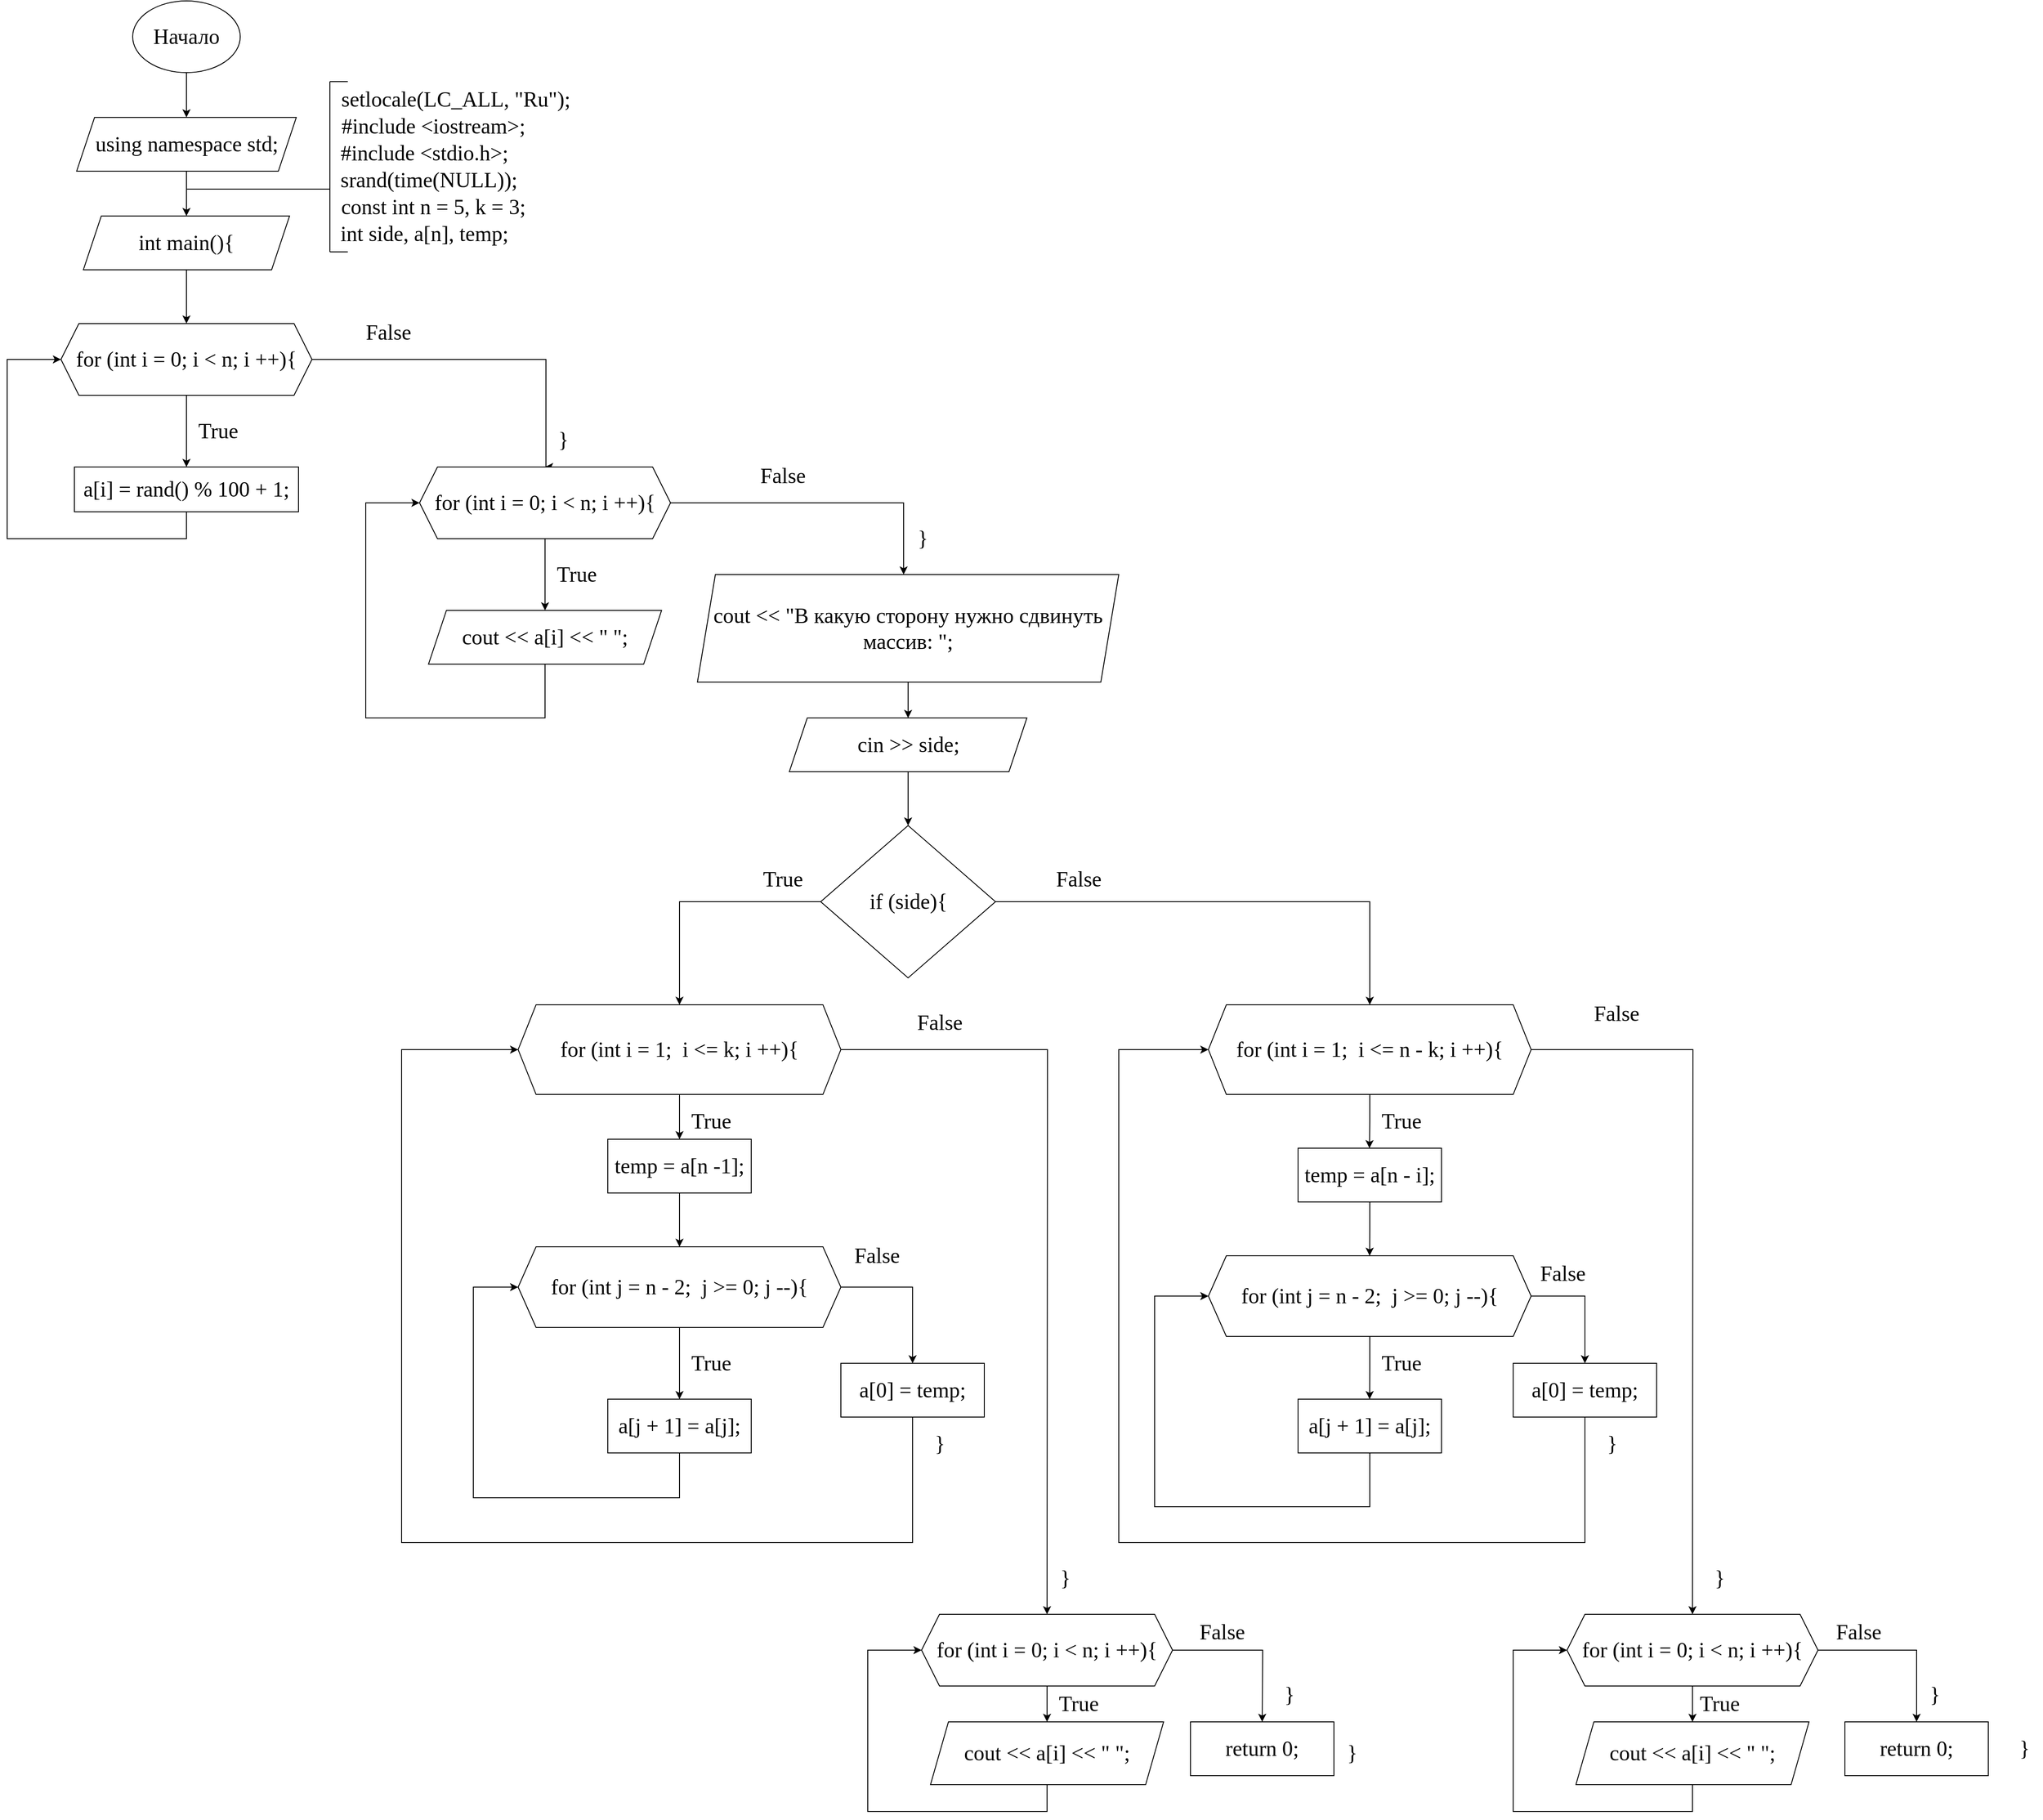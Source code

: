 <mxfile version="22.1.2" type="device">
  <diagram name="Страница — 1" id="eVEsZcw3MUEaS9acljYa">
    <mxGraphModel dx="1884" dy="1107" grid="1" gridSize="10" guides="1" tooltips="1" connect="1" arrows="1" fold="1" page="1" pageScale="1" pageWidth="827" pageHeight="1169" math="0" shadow="0">
      <root>
        <mxCell id="0" />
        <mxCell id="1" parent="0" />
        <mxCell id="zHHLwWhvpyaCA2TflrLo-2" style="edgeStyle=orthogonalEdgeStyle;rounded=0;orthogonalLoop=1;jettySize=auto;html=1;exitX=0.5;exitY=1;exitDx=0;exitDy=0;fontFamily=Times New Roman;fontSize=24;fontColor=default;" edge="1" parent="1" source="zHHLwWhvpyaCA2TflrLo-1" target="zHHLwWhvpyaCA2TflrLo-3">
          <mxGeometry relative="1" as="geometry">
            <mxPoint x="400" y="440" as="targetPoint" />
          </mxGeometry>
        </mxCell>
        <mxCell id="zHHLwWhvpyaCA2TflrLo-1" value="&lt;font style=&quot;font-size: 24px;&quot;&gt;Начало&lt;/font&gt;" style="ellipse;whiteSpace=wrap;html=1;fontFamily=Times New Roman;fontSize=24;" vertex="1" parent="1">
          <mxGeometry x="340" y="320" width="120" height="80" as="geometry" />
        </mxCell>
        <mxCell id="zHHLwWhvpyaCA2TflrLo-4" style="edgeStyle=orthogonalEdgeStyle;rounded=0;orthogonalLoop=1;jettySize=auto;html=1;fontFamily=Times New Roman;fontSize=24;fontColor=default;" edge="1" parent="1" source="zHHLwWhvpyaCA2TflrLo-3">
          <mxGeometry relative="1" as="geometry">
            <mxPoint x="400" y="560" as="targetPoint" />
          </mxGeometry>
        </mxCell>
        <mxCell id="zHHLwWhvpyaCA2TflrLo-3" value="using namespace std;" style="shape=parallelogram;perimeter=parallelogramPerimeter;whiteSpace=wrap;html=1;fixedSize=1;strokeColor=default;align=center;verticalAlign=middle;fontFamily=Times New Roman;fontSize=24;fontColor=default;fillColor=default;" vertex="1" parent="1">
          <mxGeometry x="277.5" y="450" width="245" height="60" as="geometry" />
        </mxCell>
        <mxCell id="zHHLwWhvpyaCA2TflrLo-17" style="edgeStyle=orthogonalEdgeStyle;rounded=0;orthogonalLoop=1;jettySize=auto;html=1;exitX=0.5;exitY=1;exitDx=0;exitDy=0;fontFamily=Times New Roman;fontSize=24;fontColor=default;" edge="1" parent="1" source="zHHLwWhvpyaCA2TflrLo-5">
          <mxGeometry relative="1" as="geometry">
            <mxPoint x="400" y="680" as="targetPoint" />
          </mxGeometry>
        </mxCell>
        <mxCell id="zHHLwWhvpyaCA2TflrLo-5" value="int main(){" style="shape=parallelogram;perimeter=parallelogramPerimeter;whiteSpace=wrap;html=1;fixedSize=1;strokeColor=default;align=center;verticalAlign=middle;fontFamily=Times New Roman;fontSize=24;fontColor=default;fillColor=default;" vertex="1" parent="1">
          <mxGeometry x="285" y="560" width="230" height="60" as="geometry" />
        </mxCell>
        <mxCell id="zHHLwWhvpyaCA2TflrLo-6" value="" style="endArrow=none;html=1;rounded=0;fontFamily=Times New Roman;fontSize=24;fontColor=default;" edge="1" parent="1">
          <mxGeometry width="50" height="50" relative="1" as="geometry">
            <mxPoint x="400" y="530" as="sourcePoint" />
            <mxPoint x="560" y="530" as="targetPoint" />
          </mxGeometry>
        </mxCell>
        <mxCell id="zHHLwWhvpyaCA2TflrLo-7" value="" style="endArrow=none;html=1;rounded=0;fontFamily=Times New Roman;fontSize=24;fontColor=default;" edge="1" parent="1">
          <mxGeometry width="50" height="50" relative="1" as="geometry">
            <mxPoint x="560" y="600" as="sourcePoint" />
            <mxPoint x="560" y="410" as="targetPoint" />
          </mxGeometry>
        </mxCell>
        <mxCell id="zHHLwWhvpyaCA2TflrLo-8" value="" style="endArrow=none;html=1;rounded=0;fontFamily=Times New Roman;fontSize=24;fontColor=default;" edge="1" parent="1">
          <mxGeometry width="50" height="50" relative="1" as="geometry">
            <mxPoint x="560" y="410" as="sourcePoint" />
            <mxPoint x="580" y="410" as="targetPoint" />
          </mxGeometry>
        </mxCell>
        <mxCell id="zHHLwWhvpyaCA2TflrLo-9" value="" style="endArrow=none;html=1;rounded=0;fontFamily=Times New Roman;fontSize=24;fontColor=default;" edge="1" parent="1">
          <mxGeometry width="50" height="50" relative="1" as="geometry">
            <mxPoint x="560" y="600" as="sourcePoint" />
            <mxPoint x="580" y="600" as="targetPoint" />
          </mxGeometry>
        </mxCell>
        <mxCell id="zHHLwWhvpyaCA2TflrLo-10" value="#include &amp;lt;iostream&amp;gt;;" style="text;html=1;align=center;verticalAlign=middle;resizable=0;points=[];autosize=1;strokeColor=none;fillColor=none;fontSize=24;fontFamily=Times New Roman;fontColor=default;" vertex="1" parent="1">
          <mxGeometry x="560" y="440" width="230" height="40" as="geometry" />
        </mxCell>
        <mxCell id="zHHLwWhvpyaCA2TflrLo-11" value="#include &amp;lt;stdio.h&amp;gt;;" style="text;html=1;align=center;verticalAlign=middle;resizable=0;points=[];autosize=1;strokeColor=none;fillColor=none;fontSize=24;fontFamily=Times New Roman;fontColor=default;" vertex="1" parent="1">
          <mxGeometry x="560" y="470" width="210" height="40" as="geometry" />
        </mxCell>
        <mxCell id="zHHLwWhvpyaCA2TflrLo-12" value="srand(time(NULL));" style="text;html=1;align=center;verticalAlign=middle;resizable=0;points=[];autosize=1;strokeColor=none;fillColor=none;fontSize=24;fontFamily=Times New Roman;fontColor=default;" vertex="1" parent="1">
          <mxGeometry x="560" y="500" width="220" height="40" as="geometry" />
        </mxCell>
        <mxCell id="zHHLwWhvpyaCA2TflrLo-13" value="const int n = 5, k = 3;" style="text;html=1;align=center;verticalAlign=middle;resizable=0;points=[];autosize=1;strokeColor=none;fillColor=none;fontSize=24;fontFamily=Times New Roman;fontColor=default;" vertex="1" parent="1">
          <mxGeometry x="560" y="530" width="230" height="40" as="geometry" />
        </mxCell>
        <mxCell id="zHHLwWhvpyaCA2TflrLo-14" value="int side, a[n], temp;" style="text;html=1;align=center;verticalAlign=middle;resizable=0;points=[];autosize=1;strokeColor=none;fillColor=none;fontSize=24;fontFamily=Times New Roman;fontColor=default;" vertex="1" parent="1">
          <mxGeometry x="560" y="560" width="210" height="40" as="geometry" />
        </mxCell>
        <mxCell id="zHHLwWhvpyaCA2TflrLo-16" value="setlocale(LC_ALL, &quot;Ru&quot;);" style="text;html=1;align=center;verticalAlign=middle;resizable=0;points=[];autosize=1;strokeColor=none;fillColor=none;fontSize=24;fontFamily=Times New Roman;fontColor=default;" vertex="1" parent="1">
          <mxGeometry x="560" y="410" width="280" height="40" as="geometry" />
        </mxCell>
        <mxCell id="zHHLwWhvpyaCA2TflrLo-19" style="edgeStyle=orthogonalEdgeStyle;rounded=0;orthogonalLoop=1;jettySize=auto;html=1;exitX=0.5;exitY=1;exitDx=0;exitDy=0;fontFamily=Times New Roman;fontSize=24;fontColor=default;" edge="1" parent="1" source="zHHLwWhvpyaCA2TflrLo-18">
          <mxGeometry relative="1" as="geometry">
            <mxPoint x="400" y="840" as="targetPoint" />
          </mxGeometry>
        </mxCell>
        <mxCell id="zHHLwWhvpyaCA2TflrLo-23" style="edgeStyle=orthogonalEdgeStyle;rounded=0;orthogonalLoop=1;jettySize=auto;html=1;exitX=1;exitY=0.5;exitDx=0;exitDy=0;fontFamily=Times New Roman;fontSize=24;fontColor=default;" edge="1" parent="1">
          <mxGeometry relative="1" as="geometry">
            <mxPoint x="800" y="840" as="targetPoint" />
            <mxPoint x="380.0" y="720" as="sourcePoint" />
            <Array as="points">
              <mxPoint x="801" y="720" />
              <mxPoint x="801" y="840" />
            </Array>
          </mxGeometry>
        </mxCell>
        <mxCell id="zHHLwWhvpyaCA2TflrLo-18" value="for (int i = 0; i &amp;lt; n; i ++){" style="shape=hexagon;perimeter=hexagonPerimeter2;whiteSpace=wrap;html=1;fixedSize=1;strokeColor=default;align=center;verticalAlign=middle;fontFamily=Times New Roman;fontSize=24;fontColor=default;fillColor=default;" vertex="1" parent="1">
          <mxGeometry x="260" y="680" width="280" height="80" as="geometry" />
        </mxCell>
        <mxCell id="zHHLwWhvpyaCA2TflrLo-20" value="True" style="text;html=1;align=center;verticalAlign=middle;resizable=0;points=[];autosize=1;strokeColor=none;fillColor=none;fontSize=24;fontFamily=Times New Roman;fontColor=default;" vertex="1" parent="1">
          <mxGeometry x="400" y="780" width="70" height="40" as="geometry" />
        </mxCell>
        <mxCell id="zHHLwWhvpyaCA2TflrLo-22" style="edgeStyle=orthogonalEdgeStyle;rounded=0;orthogonalLoop=1;jettySize=auto;html=1;exitX=0.5;exitY=1;exitDx=0;exitDy=0;entryX=0;entryY=0.5;entryDx=0;entryDy=0;fontFamily=Times New Roman;fontSize=24;fontColor=default;" edge="1" parent="1" source="zHHLwWhvpyaCA2TflrLo-21" target="zHHLwWhvpyaCA2TflrLo-18">
          <mxGeometry relative="1" as="geometry">
            <Array as="points">
              <mxPoint x="400" y="920" />
              <mxPoint x="200" y="920" />
              <mxPoint x="200" y="720" />
            </Array>
          </mxGeometry>
        </mxCell>
        <mxCell id="zHHLwWhvpyaCA2TflrLo-21" value="a[i] = rand() % 100 + 1;" style="rounded=0;whiteSpace=wrap;html=1;strokeColor=default;align=center;verticalAlign=middle;fontFamily=Times New Roman;fontSize=24;fontColor=default;fillColor=default;" vertex="1" parent="1">
          <mxGeometry x="275" y="840" width="250" height="50" as="geometry" />
        </mxCell>
        <mxCell id="zHHLwWhvpyaCA2TflrLo-24" value="False" style="text;html=1;align=center;verticalAlign=middle;resizable=0;points=[];autosize=1;strokeColor=none;fillColor=none;fontSize=24;fontFamily=Times New Roman;fontColor=default;" vertex="1" parent="1">
          <mxGeometry x="590" y="670" width="70" height="40" as="geometry" />
        </mxCell>
        <mxCell id="zHHLwWhvpyaCA2TflrLo-27" value="" style="edgeStyle=orthogonalEdgeStyle;rounded=0;orthogonalLoop=1;jettySize=auto;html=1;fontFamily=Times New Roman;fontSize=24;fontColor=default;" edge="1" parent="1" source="zHHLwWhvpyaCA2TflrLo-25" target="zHHLwWhvpyaCA2TflrLo-26">
          <mxGeometry relative="1" as="geometry" />
        </mxCell>
        <mxCell id="zHHLwWhvpyaCA2TflrLo-31" style="edgeStyle=orthogonalEdgeStyle;rounded=0;orthogonalLoop=1;jettySize=auto;html=1;exitX=1;exitY=0.5;exitDx=0;exitDy=0;fontFamily=Times New Roman;fontSize=24;fontColor=default;" edge="1" parent="1" source="zHHLwWhvpyaCA2TflrLo-25">
          <mxGeometry relative="1" as="geometry">
            <mxPoint x="1200" y="960" as="targetPoint" />
            <Array as="points">
              <mxPoint x="1200" y="880" />
            </Array>
          </mxGeometry>
        </mxCell>
        <mxCell id="zHHLwWhvpyaCA2TflrLo-25" value="for (int i = 0; i &amp;lt; n; i ++){" style="shape=hexagon;perimeter=hexagonPerimeter2;whiteSpace=wrap;html=1;fixedSize=1;strokeColor=default;align=center;verticalAlign=middle;fontFamily=Times New Roman;fontSize=24;fontColor=default;fillColor=default;" vertex="1" parent="1">
          <mxGeometry x="660" y="840" width="280" height="80" as="geometry" />
        </mxCell>
        <mxCell id="zHHLwWhvpyaCA2TflrLo-28" style="edgeStyle=orthogonalEdgeStyle;rounded=0;orthogonalLoop=1;jettySize=auto;html=1;exitX=0.5;exitY=1;exitDx=0;exitDy=0;entryX=0;entryY=0.5;entryDx=0;entryDy=0;fontFamily=Times New Roman;fontSize=24;fontColor=default;" edge="1" parent="1" source="zHHLwWhvpyaCA2TflrLo-26" target="zHHLwWhvpyaCA2TflrLo-25">
          <mxGeometry relative="1" as="geometry">
            <Array as="points">
              <mxPoint x="800" y="1120" />
              <mxPoint x="600" y="1120" />
              <mxPoint x="600" y="880" />
            </Array>
          </mxGeometry>
        </mxCell>
        <mxCell id="zHHLwWhvpyaCA2TflrLo-26" value="cout &amp;lt;&amp;lt; a[i] &amp;lt;&amp;lt; &quot; &quot;;" style="shape=parallelogram;perimeter=parallelogramPerimeter;whiteSpace=wrap;html=1;fixedSize=1;fontSize=24;fontFamily=Times New Roman;" vertex="1" parent="1">
          <mxGeometry x="670" y="1000" width="260" height="60" as="geometry" />
        </mxCell>
        <mxCell id="zHHLwWhvpyaCA2TflrLo-30" value="True" style="text;html=1;align=center;verticalAlign=middle;resizable=0;points=[];autosize=1;strokeColor=none;fillColor=none;fontSize=24;fontFamily=Times New Roman;fontColor=default;" vertex="1" parent="1">
          <mxGeometry x="800" y="940" width="70" height="40" as="geometry" />
        </mxCell>
        <mxCell id="zHHLwWhvpyaCA2TflrLo-32" value="False" style="text;html=1;align=center;verticalAlign=middle;resizable=0;points=[];autosize=1;strokeColor=none;fillColor=none;fontSize=24;fontFamily=Times New Roman;fontColor=default;" vertex="1" parent="1">
          <mxGeometry x="1030" y="830" width="70" height="40" as="geometry" />
        </mxCell>
        <mxCell id="zHHLwWhvpyaCA2TflrLo-36" value="" style="edgeStyle=orthogonalEdgeStyle;rounded=0;orthogonalLoop=1;jettySize=auto;html=1;fontFamily=Times New Roman;fontSize=24;fontColor=default;" edge="1" parent="1" source="zHHLwWhvpyaCA2TflrLo-34" target="zHHLwWhvpyaCA2TflrLo-35">
          <mxGeometry relative="1" as="geometry" />
        </mxCell>
        <mxCell id="zHHLwWhvpyaCA2TflrLo-34" value="cout &amp;lt;&amp;lt; &quot;В какую сторону нужно сдвинуть массив: &quot;;" style="shape=parallelogram;perimeter=parallelogramPerimeter;whiteSpace=wrap;html=1;fixedSize=1;strokeColor=default;align=center;verticalAlign=middle;fontFamily=Times New Roman;fontSize=24;fontColor=default;fillColor=default;" vertex="1" parent="1">
          <mxGeometry x="970" y="960" width="470" height="120" as="geometry" />
        </mxCell>
        <mxCell id="zHHLwWhvpyaCA2TflrLo-38" value="" style="edgeStyle=orthogonalEdgeStyle;rounded=0;orthogonalLoop=1;jettySize=auto;html=1;fontFamily=Times New Roman;fontSize=24;fontColor=default;" edge="1" parent="1" source="zHHLwWhvpyaCA2TflrLo-35" target="zHHLwWhvpyaCA2TflrLo-37">
          <mxGeometry relative="1" as="geometry" />
        </mxCell>
        <mxCell id="zHHLwWhvpyaCA2TflrLo-35" value="cin &amp;gt;&amp;gt; side;" style="shape=parallelogram;perimeter=parallelogramPerimeter;whiteSpace=wrap;html=1;fixedSize=1;fontSize=24;fontFamily=Times New Roman;" vertex="1" parent="1">
          <mxGeometry x="1072.5" y="1120" width="265" height="60" as="geometry" />
        </mxCell>
        <mxCell id="zHHLwWhvpyaCA2TflrLo-39" style="edgeStyle=orthogonalEdgeStyle;rounded=0;orthogonalLoop=1;jettySize=auto;html=1;exitX=0;exitY=0.5;exitDx=0;exitDy=0;fontFamily=Times New Roman;fontSize=24;fontColor=default;entryX=0.5;entryY=0;entryDx=0;entryDy=0;" edge="1" parent="1" source="zHHLwWhvpyaCA2TflrLo-37" target="zHHLwWhvpyaCA2TflrLo-43">
          <mxGeometry relative="1" as="geometry">
            <mxPoint x="1010" y="1430" as="targetPoint" />
            <Array as="points">
              <mxPoint x="950" y="1325" />
            </Array>
          </mxGeometry>
        </mxCell>
        <mxCell id="zHHLwWhvpyaCA2TflrLo-58" style="edgeStyle=orthogonalEdgeStyle;rounded=0;orthogonalLoop=1;jettySize=auto;html=1;exitX=1;exitY=0.5;exitDx=0;exitDy=0;fontFamily=Times New Roman;fontSize=24;fontColor=default;" edge="1" parent="1" source="zHHLwWhvpyaCA2TflrLo-37">
          <mxGeometry relative="1" as="geometry">
            <mxPoint x="1720" y="1440" as="targetPoint" />
            <Array as="points">
              <mxPoint x="1720" y="1325" />
              <mxPoint x="1720" y="1440" />
            </Array>
          </mxGeometry>
        </mxCell>
        <mxCell id="zHHLwWhvpyaCA2TflrLo-37" value="if (side){" style="rhombus;whiteSpace=wrap;html=1;fontSize=24;fontFamily=Times New Roman;" vertex="1" parent="1">
          <mxGeometry x="1107.5" y="1240" width="195" height="170" as="geometry" />
        </mxCell>
        <mxCell id="zHHLwWhvpyaCA2TflrLo-40" value="True" style="text;html=1;align=center;verticalAlign=middle;resizable=0;points=[];autosize=1;strokeColor=none;fillColor=none;fontSize=24;fontFamily=Times New Roman;fontColor=default;" vertex="1" parent="1">
          <mxGeometry x="1030" y="1280" width="70" height="40" as="geometry" />
        </mxCell>
        <mxCell id="zHHLwWhvpyaCA2TflrLo-41" value="temp = a[n -1];" style="whiteSpace=wrap;html=1;strokeColor=default;align=center;verticalAlign=middle;fontFamily=Times New Roman;fontSize=24;fontColor=default;fillColor=default;" vertex="1" parent="1">
          <mxGeometry x="870" y="1590" width="160" height="60" as="geometry" />
        </mxCell>
        <mxCell id="zHHLwWhvpyaCA2TflrLo-74" style="edgeStyle=orthogonalEdgeStyle;rounded=0;orthogonalLoop=1;jettySize=auto;html=1;exitX=1;exitY=0.5;exitDx=0;exitDy=0;fontFamily=Times New Roman;fontSize=24;fontColor=default;" edge="1" parent="1" source="zHHLwWhvpyaCA2TflrLo-43">
          <mxGeometry relative="1" as="geometry">
            <mxPoint x="1360" y="2120" as="targetPoint" />
          </mxGeometry>
        </mxCell>
        <mxCell id="zHHLwWhvpyaCA2TflrLo-43" value="for (int i = 1;&amp;nbsp; i &amp;lt;= k; i ++){" style="shape=hexagon;perimeter=hexagonPerimeter2;whiteSpace=wrap;html=1;fixedSize=1;strokeColor=default;align=center;verticalAlign=middle;fontFamily=Times New Roman;fontSize=24;fontColor=default;fillColor=default;" vertex="1" parent="1">
          <mxGeometry x="770" y="1440" width="360" height="100" as="geometry" />
        </mxCell>
        <mxCell id="zHHLwWhvpyaCA2TflrLo-44" style="edgeStyle=orthogonalEdgeStyle;rounded=0;orthogonalLoop=1;jettySize=auto;html=1;exitX=0.5;exitY=1;exitDx=0;exitDy=0;entryX=0.5;entryY=0;entryDx=0;entryDy=0;fontFamily=Times New Roman;fontSize=24;fontColor=default;" edge="1" parent="1" source="zHHLwWhvpyaCA2TflrLo-43" target="zHHLwWhvpyaCA2TflrLo-41">
          <mxGeometry relative="1" as="geometry" />
        </mxCell>
        <mxCell id="zHHLwWhvpyaCA2TflrLo-45" value="True" style="text;html=1;align=center;verticalAlign=middle;resizable=0;points=[];autosize=1;strokeColor=none;fillColor=none;fontSize=24;fontFamily=Times New Roman;fontColor=default;" vertex="1" parent="1">
          <mxGeometry x="950" y="1550" width="70" height="40" as="geometry" />
        </mxCell>
        <mxCell id="zHHLwWhvpyaCA2TflrLo-49" style="edgeStyle=orthogonalEdgeStyle;rounded=0;orthogonalLoop=1;jettySize=auto;html=1;exitX=0.5;exitY=1;exitDx=0;exitDy=0;fontFamily=Times New Roman;fontSize=24;fontColor=default;entryX=0.5;entryY=0;entryDx=0;entryDy=0;" edge="1" parent="1" source="zHHLwWhvpyaCA2TflrLo-48" target="zHHLwWhvpyaCA2TflrLo-50">
          <mxGeometry relative="1" as="geometry">
            <mxPoint x="1400" y="1760" as="targetPoint" />
          </mxGeometry>
        </mxCell>
        <mxCell id="zHHLwWhvpyaCA2TflrLo-56" style="edgeStyle=orthogonalEdgeStyle;rounded=0;orthogonalLoop=1;jettySize=auto;html=1;exitX=1;exitY=0.5;exitDx=0;exitDy=0;entryX=0.5;entryY=0;entryDx=0;entryDy=0;fontFamily=Times New Roman;fontSize=24;fontColor=default;" edge="1" parent="1" source="zHHLwWhvpyaCA2TflrLo-48" target="zHHLwWhvpyaCA2TflrLo-53">
          <mxGeometry relative="1" as="geometry" />
        </mxCell>
        <mxCell id="zHHLwWhvpyaCA2TflrLo-48" value="for (int j = n - 2;&amp;nbsp; j &amp;gt;= 0; j --){" style="shape=hexagon;perimeter=hexagonPerimeter2;whiteSpace=wrap;html=1;fixedSize=1;strokeColor=default;align=center;verticalAlign=middle;fontFamily=Times New Roman;fontSize=24;fontColor=default;fillColor=default;" vertex="1" parent="1">
          <mxGeometry x="770" y="1710" width="360" height="90" as="geometry" />
        </mxCell>
        <mxCell id="zHHLwWhvpyaCA2TflrLo-51" style="edgeStyle=orthogonalEdgeStyle;rounded=0;orthogonalLoop=1;jettySize=auto;html=1;exitX=0.5;exitY=1;exitDx=0;exitDy=0;entryX=0;entryY=0.5;entryDx=0;entryDy=0;fontFamily=Times New Roman;fontSize=24;fontColor=default;" edge="1" parent="1" source="zHHLwWhvpyaCA2TflrLo-50" target="zHHLwWhvpyaCA2TflrLo-48">
          <mxGeometry relative="1" as="geometry">
            <Array as="points">
              <mxPoint x="950" y="1990" />
              <mxPoint x="720" y="1990" />
              <mxPoint x="720" y="1755" />
            </Array>
          </mxGeometry>
        </mxCell>
        <mxCell id="zHHLwWhvpyaCA2TflrLo-50" value="a[j + 1] = a[j];" style="whiteSpace=wrap;html=1;strokeColor=default;align=center;verticalAlign=middle;fontFamily=Times New Roman;fontSize=24;fontColor=default;fillColor=default;" vertex="1" parent="1">
          <mxGeometry x="870" y="1880" width="160" height="60" as="geometry" />
        </mxCell>
        <mxCell id="zHHLwWhvpyaCA2TflrLo-57" style="edgeStyle=orthogonalEdgeStyle;rounded=0;orthogonalLoop=1;jettySize=auto;html=1;exitX=0.5;exitY=1;exitDx=0;exitDy=0;entryX=0;entryY=0.5;entryDx=0;entryDy=0;fontFamily=Times New Roman;fontSize=24;fontColor=default;" edge="1" parent="1" source="zHHLwWhvpyaCA2TflrLo-53" target="zHHLwWhvpyaCA2TflrLo-43">
          <mxGeometry relative="1" as="geometry">
            <Array as="points">
              <mxPoint x="1210" y="2040" />
              <mxPoint x="640" y="2040" />
              <mxPoint x="640" y="1490" />
            </Array>
          </mxGeometry>
        </mxCell>
        <mxCell id="zHHLwWhvpyaCA2TflrLo-53" value="a[0] = temp;" style="whiteSpace=wrap;html=1;strokeColor=default;align=center;verticalAlign=middle;fontFamily=Times New Roman;fontSize=24;fontColor=default;fillColor=default;" vertex="1" parent="1">
          <mxGeometry x="1130" y="1840" width="160" height="60" as="geometry" />
        </mxCell>
        <mxCell id="zHHLwWhvpyaCA2TflrLo-55" style="edgeStyle=orthogonalEdgeStyle;rounded=0;orthogonalLoop=1;jettySize=auto;html=1;exitX=0.5;exitY=1;exitDx=0;exitDy=0;entryX=0.5;entryY=0;entryDx=0;entryDy=0;fontFamily=Times New Roman;fontSize=24;fontColor=default;" edge="1" parent="1" source="zHHLwWhvpyaCA2TflrLo-41" target="zHHLwWhvpyaCA2TflrLo-48">
          <mxGeometry relative="1" as="geometry" />
        </mxCell>
        <mxCell id="zHHLwWhvpyaCA2TflrLo-59" value="False" style="text;html=1;align=center;verticalAlign=middle;resizable=0;points=[];autosize=1;strokeColor=none;fillColor=none;fontSize=24;fontFamily=Times New Roman;fontColor=default;" vertex="1" parent="1">
          <mxGeometry x="1360" y="1280" width="70" height="40" as="geometry" />
        </mxCell>
        <mxCell id="zHHLwWhvpyaCA2TflrLo-61" style="edgeStyle=orthogonalEdgeStyle;rounded=0;orthogonalLoop=1;jettySize=auto;html=1;exitX=0.5;exitY=1;exitDx=0;exitDy=0;fontFamily=Times New Roman;fontSize=24;fontColor=default;" edge="1" parent="1" source="zHHLwWhvpyaCA2TflrLo-60">
          <mxGeometry relative="1" as="geometry">
            <mxPoint x="1719.636" y="1600" as="targetPoint" />
          </mxGeometry>
        </mxCell>
        <mxCell id="zHHLwWhvpyaCA2TflrLo-83" style="edgeStyle=orthogonalEdgeStyle;rounded=0;orthogonalLoop=1;jettySize=auto;html=1;exitX=1;exitY=0.5;exitDx=0;exitDy=0;fontFamily=Times New Roman;fontSize=24;fontColor=default;" edge="1" parent="1" source="zHHLwWhvpyaCA2TflrLo-60">
          <mxGeometry relative="1" as="geometry">
            <mxPoint x="2080" y="2120" as="targetPoint" />
          </mxGeometry>
        </mxCell>
        <mxCell id="zHHLwWhvpyaCA2TflrLo-60" value="for (int i = 1;&amp;nbsp; i &amp;lt;= n - k; i ++){" style="shape=hexagon;perimeter=hexagonPerimeter2;whiteSpace=wrap;html=1;fixedSize=1;strokeColor=default;align=center;verticalAlign=middle;fontFamily=Times New Roman;fontSize=24;fontColor=default;fillColor=default;" vertex="1" parent="1">
          <mxGeometry x="1540" y="1440" width="360" height="100" as="geometry" />
        </mxCell>
        <mxCell id="zHHLwWhvpyaCA2TflrLo-64" style="edgeStyle=orthogonalEdgeStyle;rounded=0;orthogonalLoop=1;jettySize=auto;html=1;exitX=0.5;exitY=1;exitDx=0;exitDy=0;fontFamily=Times New Roman;fontSize=24;fontColor=default;" edge="1" parent="1" source="zHHLwWhvpyaCA2TflrLo-62">
          <mxGeometry relative="1" as="geometry">
            <mxPoint x="1719.846" y="1720" as="targetPoint" />
          </mxGeometry>
        </mxCell>
        <mxCell id="zHHLwWhvpyaCA2TflrLo-62" value="temp = a[n - i];" style="whiteSpace=wrap;html=1;strokeColor=default;align=center;verticalAlign=middle;fontFamily=Times New Roman;fontSize=24;fontColor=default;fillColor=default;" vertex="1" parent="1">
          <mxGeometry x="1640" y="1600" width="160" height="60" as="geometry" />
        </mxCell>
        <mxCell id="zHHLwWhvpyaCA2TflrLo-63" value="True" style="text;html=1;align=center;verticalAlign=middle;resizable=0;points=[];autosize=1;strokeColor=none;fillColor=none;fontSize=24;fontFamily=Times New Roman;fontColor=default;" vertex="1" parent="1">
          <mxGeometry x="1720" y="1550" width="70" height="40" as="geometry" />
        </mxCell>
        <mxCell id="zHHLwWhvpyaCA2TflrLo-66" style="edgeStyle=orthogonalEdgeStyle;rounded=0;orthogonalLoop=1;jettySize=auto;html=1;exitX=0.5;exitY=1;exitDx=0;exitDy=0;fontFamily=Times New Roman;fontSize=24;fontColor=default;" edge="1" parent="1" source="zHHLwWhvpyaCA2TflrLo-65">
          <mxGeometry relative="1" as="geometry">
            <mxPoint x="1719.846" y="1880" as="targetPoint" />
          </mxGeometry>
        </mxCell>
        <mxCell id="zHHLwWhvpyaCA2TflrLo-70" style="edgeStyle=orthogonalEdgeStyle;rounded=0;orthogonalLoop=1;jettySize=auto;html=1;exitX=1;exitY=0.5;exitDx=0;exitDy=0;fontFamily=Times New Roman;fontSize=24;fontColor=default;" edge="1" parent="1" source="zHHLwWhvpyaCA2TflrLo-65">
          <mxGeometry relative="1" as="geometry">
            <mxPoint x="1960" y="1840" as="targetPoint" />
            <Array as="points">
              <mxPoint x="1960" y="1765" />
            </Array>
          </mxGeometry>
        </mxCell>
        <mxCell id="zHHLwWhvpyaCA2TflrLo-65" value="for (int j = n - 2;&amp;nbsp; j &amp;gt;= 0; j --){" style="shape=hexagon;perimeter=hexagonPerimeter2;whiteSpace=wrap;html=1;fixedSize=1;strokeColor=default;align=center;verticalAlign=middle;fontFamily=Times New Roman;fontSize=24;fontColor=default;fillColor=default;" vertex="1" parent="1">
          <mxGeometry x="1540" y="1720" width="360" height="90" as="geometry" />
        </mxCell>
        <mxCell id="zHHLwWhvpyaCA2TflrLo-68" style="edgeStyle=orthogonalEdgeStyle;rounded=0;orthogonalLoop=1;jettySize=auto;html=1;exitX=0.5;exitY=1;exitDx=0;exitDy=0;entryX=0;entryY=0.5;entryDx=0;entryDy=0;fontFamily=Times New Roman;fontSize=24;fontColor=default;" edge="1" parent="1" source="zHHLwWhvpyaCA2TflrLo-67" target="zHHLwWhvpyaCA2TflrLo-65">
          <mxGeometry relative="1" as="geometry">
            <Array as="points">
              <mxPoint x="1720" y="2000" />
              <mxPoint x="1480" y="2000" />
              <mxPoint x="1480" y="1765" />
            </Array>
          </mxGeometry>
        </mxCell>
        <mxCell id="zHHLwWhvpyaCA2TflrLo-67" value="a[j + 1] = a[j];" style="whiteSpace=wrap;html=1;strokeColor=default;align=center;verticalAlign=middle;fontFamily=Times New Roman;fontSize=24;fontColor=default;fillColor=default;" vertex="1" parent="1">
          <mxGeometry x="1640" y="1880" width="160" height="60" as="geometry" />
        </mxCell>
        <mxCell id="zHHLwWhvpyaCA2TflrLo-69" value="True" style="text;html=1;align=center;verticalAlign=middle;resizable=0;points=[];autosize=1;strokeColor=none;fillColor=none;fontSize=24;fontFamily=Times New Roman;fontColor=default;" vertex="1" parent="1">
          <mxGeometry x="1720" y="1820" width="70" height="40" as="geometry" />
        </mxCell>
        <mxCell id="zHHLwWhvpyaCA2TflrLo-72" style="edgeStyle=orthogonalEdgeStyle;rounded=0;orthogonalLoop=1;jettySize=auto;html=1;exitX=0.5;exitY=1;exitDx=0;exitDy=0;entryX=0;entryY=0.5;entryDx=0;entryDy=0;fontFamily=Times New Roman;fontSize=24;fontColor=default;" edge="1" parent="1" source="zHHLwWhvpyaCA2TflrLo-71" target="zHHLwWhvpyaCA2TflrLo-60">
          <mxGeometry relative="1" as="geometry">
            <Array as="points">
              <mxPoint x="1960" y="2040" />
              <mxPoint x="1440" y="2040" />
              <mxPoint x="1440" y="1490" />
            </Array>
          </mxGeometry>
        </mxCell>
        <mxCell id="zHHLwWhvpyaCA2TflrLo-71" value="a[0] = temp;" style="whiteSpace=wrap;html=1;strokeColor=default;align=center;verticalAlign=middle;fontFamily=Times New Roman;fontSize=24;fontColor=default;fillColor=default;" vertex="1" parent="1">
          <mxGeometry x="1880" y="1840" width="160" height="60" as="geometry" />
        </mxCell>
        <mxCell id="zHHLwWhvpyaCA2TflrLo-75" value="False" style="text;html=1;align=center;verticalAlign=middle;resizable=0;points=[];autosize=1;strokeColor=none;fillColor=none;fontSize=24;fontFamily=Times New Roman;fontColor=default;" vertex="1" parent="1">
          <mxGeometry x="1205" y="1440" width="70" height="40" as="geometry" />
        </mxCell>
        <mxCell id="zHHLwWhvpyaCA2TflrLo-77" style="edgeStyle=orthogonalEdgeStyle;rounded=0;orthogonalLoop=1;jettySize=auto;html=1;exitX=0.5;exitY=1;exitDx=0;exitDy=0;fontFamily=Times New Roman;fontSize=24;fontColor=default;" edge="1" parent="1" source="zHHLwWhvpyaCA2TflrLo-76">
          <mxGeometry relative="1" as="geometry">
            <mxPoint x="1360" y="2240" as="targetPoint" />
          </mxGeometry>
        </mxCell>
        <mxCell id="zHHLwWhvpyaCA2TflrLo-81" style="edgeStyle=orthogonalEdgeStyle;rounded=0;orthogonalLoop=1;jettySize=auto;html=1;exitX=1;exitY=0.5;exitDx=0;exitDy=0;fontFamily=Times New Roman;fontSize=24;fontColor=default;" edge="1" parent="1" source="zHHLwWhvpyaCA2TflrLo-76">
          <mxGeometry relative="1" as="geometry">
            <mxPoint x="1600" y="2240" as="targetPoint" />
          </mxGeometry>
        </mxCell>
        <mxCell id="zHHLwWhvpyaCA2TflrLo-76" value="for (int i = 0; i &amp;lt; n; i ++){" style="shape=hexagon;perimeter=hexagonPerimeter2;whiteSpace=wrap;html=1;fixedSize=1;strokeColor=default;align=center;verticalAlign=middle;fontFamily=Times New Roman;fontSize=24;fontColor=default;fillColor=default;" vertex="1" parent="1">
          <mxGeometry x="1220" y="2120" width="280" height="80" as="geometry" />
        </mxCell>
        <mxCell id="zHHLwWhvpyaCA2TflrLo-80" style="edgeStyle=orthogonalEdgeStyle;rounded=0;orthogonalLoop=1;jettySize=auto;html=1;exitX=0.5;exitY=1;exitDx=0;exitDy=0;entryX=0;entryY=0.5;entryDx=0;entryDy=0;fontFamily=Times New Roman;fontSize=24;fontColor=default;" edge="1" parent="1" source="zHHLwWhvpyaCA2TflrLo-78" target="zHHLwWhvpyaCA2TflrLo-76">
          <mxGeometry relative="1" as="geometry">
            <Array as="points">
              <mxPoint x="1360" y="2340" />
              <mxPoint x="1160" y="2340" />
              <mxPoint x="1160" y="2160" />
            </Array>
          </mxGeometry>
        </mxCell>
        <mxCell id="zHHLwWhvpyaCA2TflrLo-78" value="cout &amp;lt;&amp;lt; a[i] &amp;lt;&amp;lt; &quot; &quot;;" style="shape=parallelogram;perimeter=parallelogramPerimeter;whiteSpace=wrap;html=1;fixedSize=1;fontSize=24;fontFamily=Times New Roman;" vertex="1" parent="1">
          <mxGeometry x="1230" y="2240" width="260" height="70" as="geometry" />
        </mxCell>
        <mxCell id="zHHLwWhvpyaCA2TflrLo-82" value="return 0;" style="whiteSpace=wrap;html=1;strokeColor=default;align=center;verticalAlign=middle;fontFamily=Times New Roman;fontSize=24;fontColor=default;fillColor=default;" vertex="1" parent="1">
          <mxGeometry x="1520" y="2240" width="160" height="60" as="geometry" />
        </mxCell>
        <mxCell id="zHHLwWhvpyaCA2TflrLo-85" style="edgeStyle=orthogonalEdgeStyle;rounded=0;orthogonalLoop=1;jettySize=auto;html=1;exitX=0.5;exitY=1;exitDx=0;exitDy=0;fontFamily=Times New Roman;fontSize=24;fontColor=default;" edge="1" parent="1" source="zHHLwWhvpyaCA2TflrLo-84">
          <mxGeometry relative="1" as="geometry">
            <mxPoint x="2080" y="2240" as="targetPoint" />
          </mxGeometry>
        </mxCell>
        <mxCell id="zHHLwWhvpyaCA2TflrLo-88" style="edgeStyle=orthogonalEdgeStyle;rounded=0;orthogonalLoop=1;jettySize=auto;html=1;exitX=1;exitY=0.5;exitDx=0;exitDy=0;fontFamily=Times New Roman;fontSize=24;fontColor=default;entryX=0.5;entryY=0;entryDx=0;entryDy=0;" edge="1" parent="1" source="zHHLwWhvpyaCA2TflrLo-84" target="zHHLwWhvpyaCA2TflrLo-89">
          <mxGeometry relative="1" as="geometry">
            <mxPoint x="2330" y="2230" as="targetPoint" />
          </mxGeometry>
        </mxCell>
        <mxCell id="zHHLwWhvpyaCA2TflrLo-84" value="for (int i = 0; i &amp;lt; n; i ++){" style="shape=hexagon;perimeter=hexagonPerimeter2;whiteSpace=wrap;html=1;fixedSize=1;strokeColor=default;align=center;verticalAlign=middle;fontFamily=Times New Roman;fontSize=24;fontColor=default;fillColor=default;" vertex="1" parent="1">
          <mxGeometry x="1940" y="2120" width="280" height="80" as="geometry" />
        </mxCell>
        <mxCell id="zHHLwWhvpyaCA2TflrLo-87" style="edgeStyle=orthogonalEdgeStyle;rounded=0;orthogonalLoop=1;jettySize=auto;html=1;exitX=0.5;exitY=1;exitDx=0;exitDy=0;entryX=0;entryY=0.5;entryDx=0;entryDy=0;fontFamily=Times New Roman;fontSize=24;fontColor=default;" edge="1" parent="1" source="zHHLwWhvpyaCA2TflrLo-86" target="zHHLwWhvpyaCA2TflrLo-84">
          <mxGeometry relative="1" as="geometry">
            <Array as="points">
              <mxPoint x="2080" y="2340" />
              <mxPoint x="1880" y="2340" />
              <mxPoint x="1880" y="2160" />
            </Array>
          </mxGeometry>
        </mxCell>
        <mxCell id="zHHLwWhvpyaCA2TflrLo-86" value="cout &amp;lt;&amp;lt; a[i] &amp;lt;&amp;lt; &quot; &quot;;" style="shape=parallelogram;perimeter=parallelogramPerimeter;whiteSpace=wrap;html=1;fixedSize=1;fontSize=24;fontFamily=Times New Roman;" vertex="1" parent="1">
          <mxGeometry x="1950" y="2240" width="260" height="70" as="geometry" />
        </mxCell>
        <mxCell id="zHHLwWhvpyaCA2TflrLo-89" value="return 0;" style="whiteSpace=wrap;html=1;strokeColor=default;align=center;verticalAlign=middle;fontFamily=Times New Roman;fontSize=24;fontColor=default;fillColor=default;" vertex="1" parent="1">
          <mxGeometry x="2250" y="2240" width="160" height="60" as="geometry" />
        </mxCell>
        <mxCell id="zHHLwWhvpyaCA2TflrLo-90" value="False" style="text;html=1;align=center;verticalAlign=middle;resizable=0;points=[];autosize=1;strokeColor=none;fillColor=none;fontSize=24;fontFamily=Times New Roman;fontColor=default;" vertex="1" parent="1">
          <mxGeometry x="1960" y="1430" width="70" height="40" as="geometry" />
        </mxCell>
        <mxCell id="zHHLwWhvpyaCA2TflrLo-91" value="}" style="text;html=1;align=center;verticalAlign=middle;resizable=0;points=[];autosize=1;strokeColor=none;fillColor=none;fontSize=24;fontFamily=Times New Roman;fontColor=default;" vertex="1" parent="1">
          <mxGeometry x="800" y="790" width="40" height="40" as="geometry" />
        </mxCell>
        <mxCell id="zHHLwWhvpyaCA2TflrLo-92" value="}" style="text;html=1;align=center;verticalAlign=middle;resizable=0;points=[];autosize=1;strokeColor=none;fillColor=none;fontSize=24;fontFamily=Times New Roman;fontColor=default;" vertex="1" parent="1">
          <mxGeometry x="1201" y="900" width="40" height="40" as="geometry" />
        </mxCell>
        <mxCell id="zHHLwWhvpyaCA2TflrLo-93" value="True" style="text;html=1;align=center;verticalAlign=middle;resizable=0;points=[];autosize=1;strokeColor=none;fillColor=none;fontSize=24;fontFamily=Times New Roman;fontColor=default;" vertex="1" parent="1">
          <mxGeometry x="950" y="1820" width="70" height="40" as="geometry" />
        </mxCell>
        <mxCell id="zHHLwWhvpyaCA2TflrLo-95" value="}" style="text;html=1;align=center;verticalAlign=middle;resizable=0;points=[];autosize=1;strokeColor=none;fillColor=none;fontSize=24;fontFamily=Times New Roman;fontColor=default;" vertex="1" parent="1">
          <mxGeometry x="1360" y="2060" width="40" height="40" as="geometry" />
        </mxCell>
        <mxCell id="zHHLwWhvpyaCA2TflrLo-96" value="False" style="text;html=1;align=center;verticalAlign=middle;resizable=0;points=[];autosize=1;strokeColor=none;fillColor=none;fontSize=24;fontFamily=Times New Roman;fontColor=default;" vertex="1" parent="1">
          <mxGeometry x="1135" y="1700" width="70" height="40" as="geometry" />
        </mxCell>
        <mxCell id="zHHLwWhvpyaCA2TflrLo-97" value="}" style="text;html=1;align=center;verticalAlign=middle;resizable=0;points=[];autosize=1;strokeColor=none;fillColor=none;fontSize=24;fontFamily=Times New Roman;fontColor=default;" vertex="1" parent="1">
          <mxGeometry x="1220" y="1910" width="40" height="40" as="geometry" />
        </mxCell>
        <mxCell id="zHHLwWhvpyaCA2TflrLo-98" value="}" style="text;html=1;align=center;verticalAlign=middle;resizable=0;points=[];autosize=1;strokeColor=none;fillColor=none;fontSize=24;fontFamily=Times New Roman;fontColor=default;" vertex="1" parent="1">
          <mxGeometry x="1610" y="2190" width="40" height="40" as="geometry" />
        </mxCell>
        <mxCell id="zHHLwWhvpyaCA2TflrLo-99" value="}" style="text;html=1;align=center;verticalAlign=middle;resizable=0;points=[];autosize=1;strokeColor=none;fillColor=none;fontSize=24;fontFamily=Times New Roman;fontColor=default;" vertex="1" parent="1">
          <mxGeometry x="1680" y="2255" width="40" height="40" as="geometry" />
        </mxCell>
        <mxCell id="zHHLwWhvpyaCA2TflrLo-100" value="}" style="text;html=1;align=center;verticalAlign=middle;resizable=0;points=[];autosize=1;strokeColor=none;fillColor=none;fontSize=24;fontFamily=Times New Roman;fontColor=default;" vertex="1" parent="1">
          <mxGeometry x="1970" y="1910" width="40" height="40" as="geometry" />
        </mxCell>
        <mxCell id="zHHLwWhvpyaCA2TflrLo-101" value="}" style="text;html=1;align=center;verticalAlign=middle;resizable=0;points=[];autosize=1;strokeColor=none;fillColor=none;fontSize=24;fontFamily=Times New Roman;fontColor=default;" vertex="1" parent="1">
          <mxGeometry x="2090" y="2060" width="40" height="40" as="geometry" />
        </mxCell>
        <mxCell id="zHHLwWhvpyaCA2TflrLo-102" value="}" style="text;html=1;align=center;verticalAlign=middle;resizable=0;points=[];autosize=1;strokeColor=none;fillColor=none;fontSize=24;fontFamily=Times New Roman;fontColor=default;" vertex="1" parent="1">
          <mxGeometry x="2330" y="2190" width="40" height="40" as="geometry" />
        </mxCell>
        <mxCell id="zHHLwWhvpyaCA2TflrLo-103" value="}" style="text;html=1;align=center;verticalAlign=middle;resizable=0;points=[];autosize=1;strokeColor=none;fillColor=none;fontSize=24;fontFamily=Times New Roman;fontColor=default;" vertex="1" parent="1">
          <mxGeometry x="2430" y="2250" width="40" height="40" as="geometry" />
        </mxCell>
        <mxCell id="zHHLwWhvpyaCA2TflrLo-104" value="True" style="text;html=1;align=center;verticalAlign=middle;resizable=0;points=[];autosize=1;strokeColor=none;fillColor=none;fontSize=24;fontFamily=Times New Roman;fontColor=default;" vertex="1" parent="1">
          <mxGeometry x="1360" y="2200" width="70" height="40" as="geometry" />
        </mxCell>
        <mxCell id="zHHLwWhvpyaCA2TflrLo-105" value="False" style="text;html=1;align=center;verticalAlign=middle;resizable=0;points=[];autosize=1;strokeColor=none;fillColor=none;fontSize=24;fontFamily=Times New Roman;fontColor=default;" vertex="1" parent="1">
          <mxGeometry x="1900" y="1720" width="70" height="40" as="geometry" />
        </mxCell>
        <mxCell id="zHHLwWhvpyaCA2TflrLo-106" value="False" style="text;html=1;align=center;verticalAlign=middle;resizable=0;points=[];autosize=1;strokeColor=none;fillColor=none;fontSize=24;fontFamily=Times New Roman;fontColor=default;" vertex="1" parent="1">
          <mxGeometry x="1520" y="2120" width="70" height="40" as="geometry" />
        </mxCell>
        <mxCell id="zHHLwWhvpyaCA2TflrLo-107" value="False" style="text;html=1;align=center;verticalAlign=middle;resizable=0;points=[];autosize=1;strokeColor=none;fillColor=none;fontSize=24;fontFamily=Times New Roman;fontColor=default;" vertex="1" parent="1">
          <mxGeometry x="2230" y="2120" width="70" height="40" as="geometry" />
        </mxCell>
        <mxCell id="zHHLwWhvpyaCA2TflrLo-108" value="True" style="text;html=1;align=center;verticalAlign=middle;resizable=0;points=[];autosize=1;strokeColor=none;fillColor=none;fontSize=24;fontFamily=Times New Roman;fontColor=default;" vertex="1" parent="1">
          <mxGeometry x="2075" y="2200" width="70" height="40" as="geometry" />
        </mxCell>
      </root>
    </mxGraphModel>
  </diagram>
</mxfile>
